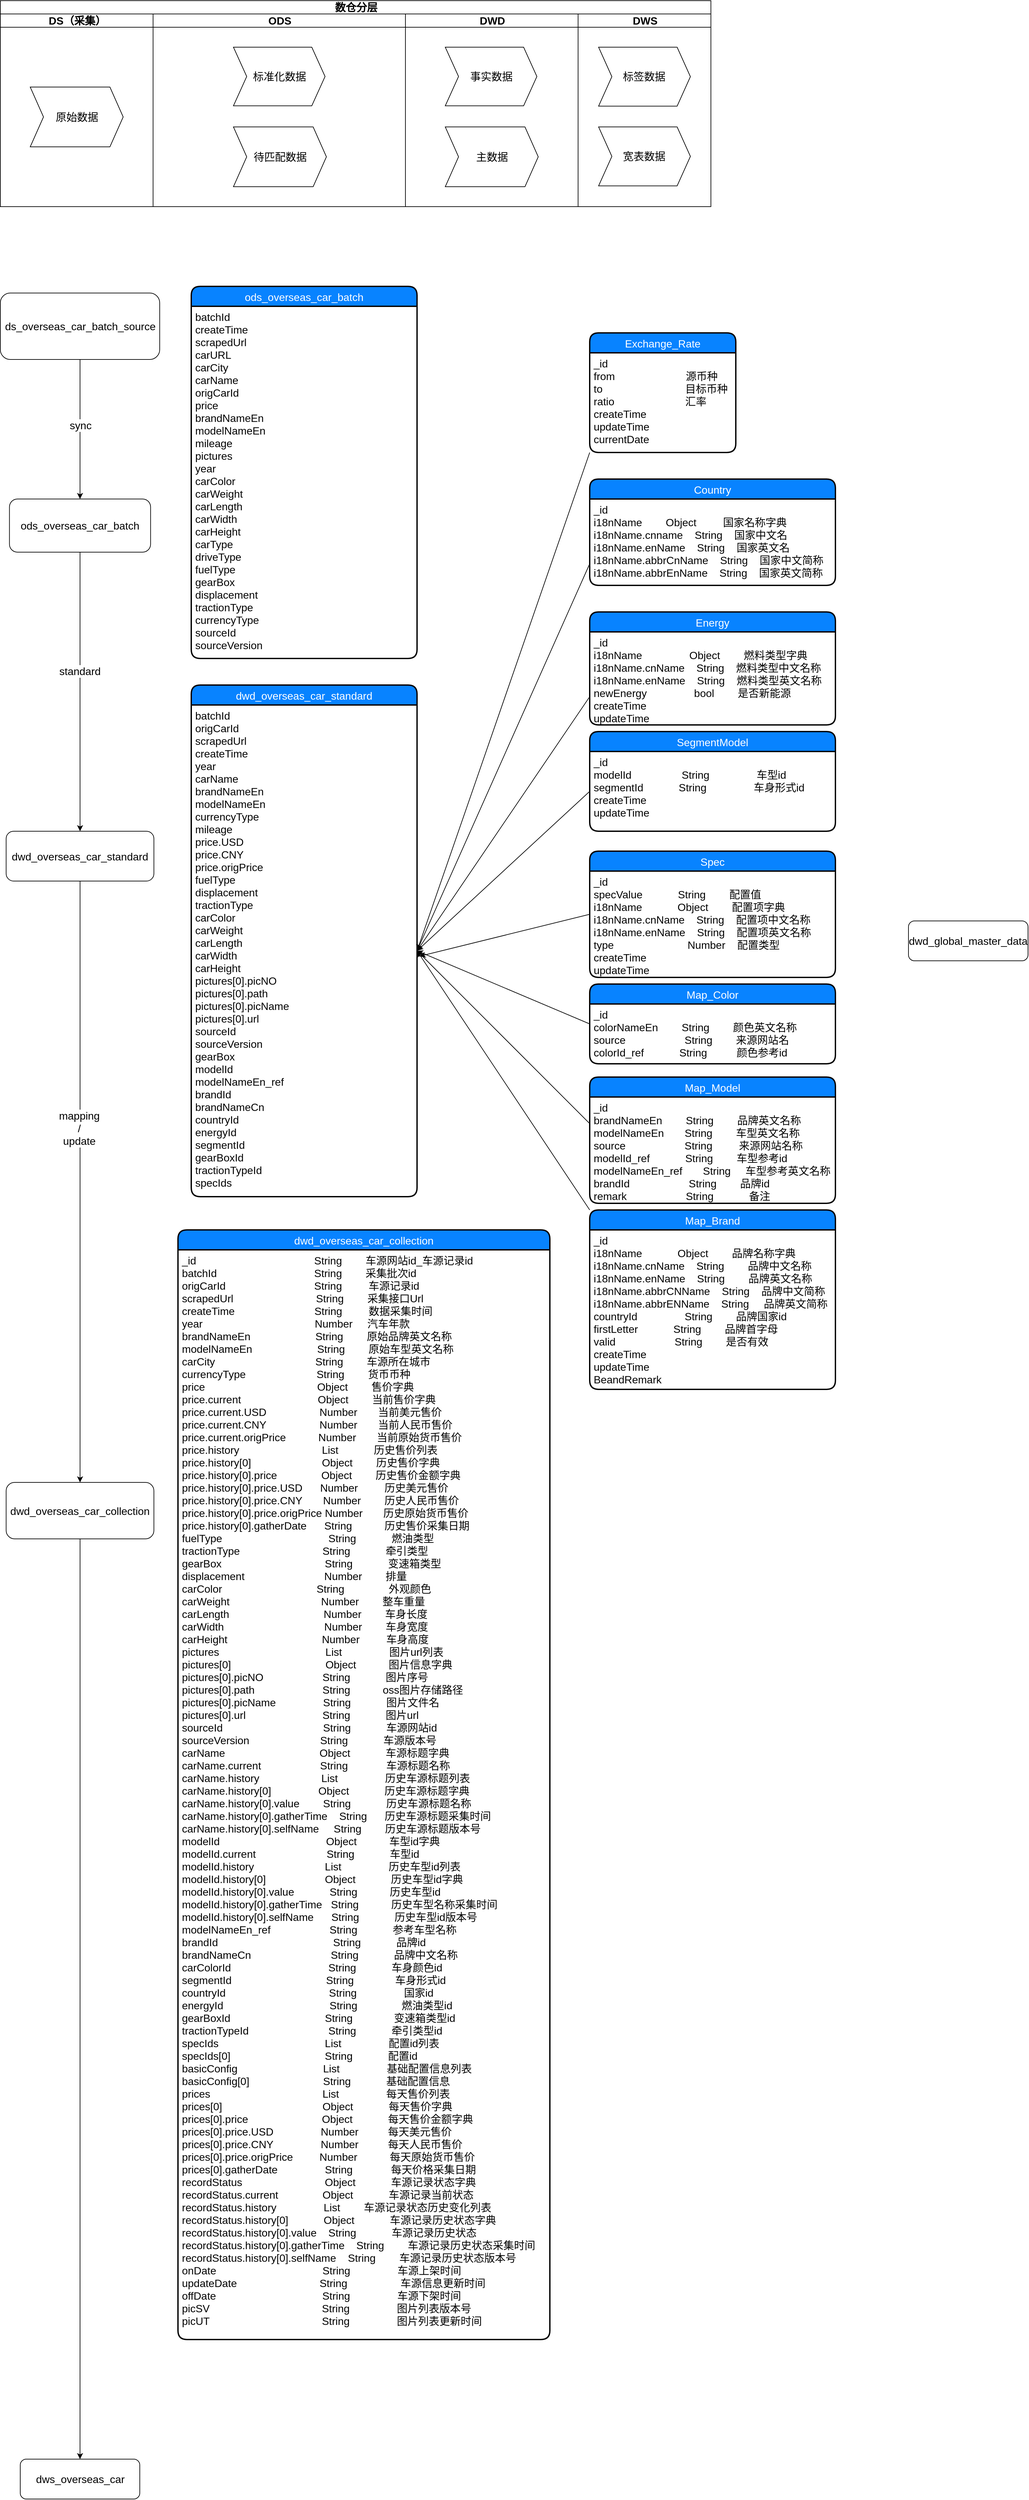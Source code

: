 <mxfile version="21.8.0" type="github">
  <diagram id="1ojzTriwA27ISL8A96Mt" name="第 1 页">
    <mxGraphModel dx="1638" dy="2060" grid="1" gridSize="10" guides="1" tooltips="1" connect="1" arrows="1" fold="1" page="1" pageScale="1" pageWidth="827" pageHeight="1169" math="0" shadow="0">
      <root>
        <mxCell id="0" />
        <mxCell id="1" parent="0" />
        <mxCell id="94eqQ5V6Z24osNXofkiP-18" style="edgeStyle=orthogonalEdgeStyle;rounded=0;orthogonalLoop=1;jettySize=auto;html=1;exitX=0.5;exitY=1;exitDx=0;exitDy=0;fontSize=16;" parent="1" source="94eqQ5V6Z24osNXofkiP-51" target="94eqQ5V6Z24osNXofkiP-53" edge="1">
          <mxGeometry relative="1" as="geometry">
            <mxPoint x="142.5" y="490" as="sourcePoint" />
            <mxPoint x="142.5" y="880" as="targetPoint" />
          </mxGeometry>
        </mxCell>
        <mxCell id="94eqQ5V6Z24osNXofkiP-11" value="" style="endArrow=classic;html=1;rounded=0;exitX=0.5;exitY=1;exitDx=0;exitDy=0;entryX=0.5;entryY=0;entryDx=0;entryDy=0;fontSize=16;" parent="1" source="94eqQ5V6Z24osNXofkiP-50" target="94eqQ5V6Z24osNXofkiP-51" edge="1">
          <mxGeometry relative="1" as="geometry">
            <mxPoint x="142.5" y="192.5" as="sourcePoint" />
            <mxPoint x="142.5" y="390" as="targetPoint" />
          </mxGeometry>
        </mxCell>
        <mxCell id="94eqQ5V6Z24osNXofkiP-41" value="sync" style="edgeLabel;html=1;align=center;verticalAlign=middle;resizable=0;points=[];fontSize=16;" parent="94eqQ5V6Z24osNXofkiP-11" vertex="1" connectable="0">
          <mxGeometry x="-0.14" y="3" relative="1" as="geometry">
            <mxPoint x="-3" y="8" as="offset" />
          </mxGeometry>
        </mxCell>
        <mxCell id="94eqQ5V6Z24osNXofkiP-21" style="edgeStyle=orthogonalEdgeStyle;rounded=0;orthogonalLoop=1;jettySize=auto;html=1;startArrow=none;fontSize=16;" parent="1" source="94eqQ5V6Z24osNXofkiP-54" target="94eqQ5V6Z24osNXofkiP-55" edge="1">
          <mxGeometry relative="1" as="geometry">
            <mxPoint x="142.5" y="1735" as="sourcePoint" />
            <mxPoint x="142.5" y="2200" as="targetPoint" />
          </mxGeometry>
        </mxCell>
        <mxCell id="94eqQ5V6Z24osNXofkiP-38" style="edgeStyle=orthogonalEdgeStyle;rounded=0;orthogonalLoop=1;jettySize=auto;html=1;fontSize=16;" parent="1" source="94eqQ5V6Z24osNXofkiP-53" target="94eqQ5V6Z24osNXofkiP-54" edge="1">
          <mxGeometry relative="1" as="geometry">
            <mxPoint x="142.5" y="980" as="sourcePoint" />
            <mxPoint x="142.5" y="1635" as="targetPoint" />
          </mxGeometry>
        </mxCell>
        <mxCell id="94eqQ5V6Z24osNXofkiP-39" value="mapping&lt;br style=&quot;font-size: 16px;&quot;&gt;/&lt;br style=&quot;font-size: 16px;&quot;&gt;update" style="edgeLabel;html=1;align=center;verticalAlign=middle;resizable=0;points=[];fontSize=16;" parent="94eqQ5V6Z24osNXofkiP-38" vertex="1" connectable="0">
          <mxGeometry x="-0.179" y="-2" relative="1" as="geometry">
            <mxPoint as="offset" />
          </mxGeometry>
        </mxCell>
        <mxCell id="94eqQ5V6Z24osNXofkiP-19" value="standard" style="edgeLabel;resizable=0;html=1;align=center;verticalAlign=middle;fontSize=16;" parent="1" connectable="0" vertex="1">
          <mxGeometry x="142.5" y="670" as="geometry">
            <mxPoint x="-1" y="-1" as="offset" />
          </mxGeometry>
        </mxCell>
        <mxCell id="94eqQ5V6Z24osNXofkiP-27" value="ods_overseas_car_batch" style="swimlane;childLayout=stackLayout;horizontal=1;startSize=30;horizontalStack=0;rounded=1;fontSize=16;fontStyle=0;strokeWidth=2;resizeParent=0;resizeLast=1;shadow=0;dashed=0;align=center;fontColor=#FFFFFF;fillColor=#0883FF;" parent="1" vertex="1">
          <mxGeometry x="310" y="90" width="340" height="560" as="geometry" />
        </mxCell>
        <mxCell id="94eqQ5V6Z24osNXofkiP-28" value="batchId&#xa;createTime&#xa;scrapedUrl&#xa;carURL&#xa;carCity&#xa;carName&#xa;origCarId&#xa;price&#xa;brandNameEn&#xa;modelNameEn&#xa;mileage&#xa;pictures&#xa;year&#xa;carColor&#xa;carWeight&#xa;carLength&#xa;carWidth&#xa;carHeight&#xa;carType&#xa;driveType&#xa;fuelType&#xa;gearBox&#xa;displacement&#xa;tractionType&#xa;currencyType&#xa;sourceId&#xa;sourceVersion&#xa;&#xa;" style="align=left;strokeColor=none;fillColor=none;spacingLeft=4;fontSize=16;verticalAlign=top;resizable=0;rotatable=0;part=1;fontColor=#030303;" parent="94eqQ5V6Z24osNXofkiP-27" vertex="1">
          <mxGeometry y="30" width="340" height="530" as="geometry" />
        </mxCell>
        <mxCell id="94eqQ5V6Z24osNXofkiP-31" value="dwd_overseas_car_standard" style="swimlane;childLayout=stackLayout;horizontal=1;startSize=30;horizontalStack=0;rounded=1;fontSize=16;fontStyle=0;strokeWidth=2;resizeParent=0;resizeLast=1;shadow=0;dashed=0;align=center;fontColor=#FFFFFF;fillColor=#0883FF;" parent="1" vertex="1">
          <mxGeometry x="310" y="690" width="340" height="770" as="geometry" />
        </mxCell>
        <mxCell id="94eqQ5V6Z24osNXofkiP-32" value="batchId&#xa;origCarId&#xa;scrapedUrl&#xa;createTime&#xa;year&#xa;carName&#xa;brandNameEn&#xa;modelNameEn&#xa;currencyType&#xa;mileage&#xa;price.USD&#xa;price.CNY&#xa;price.origPrice&#xa;fuelType&#xa;displacement&#xa;tractionType&#xa;carColor&#xa;carWeight&#xa;carLength&#xa;carWidth&#xa;carHeight&#xa;pictures[0].picNO&#xa;pictures[0].path&#xa;pictures[0].picName&#xa;pictures[0].url&#xa;sourceId&#xa;sourceVersion&#xa;gearBox&#xa;modelId&#xa;modelNameEn_ref&#xa;brandId&#xa;brandNameCn&#xa;countryId&#xa;energyId&#xa;segmentId&#xa;gearBoxId&#xa;tractionTypeId&#xa;specIds&#xa;" style="align=left;strokeColor=none;fillColor=none;spacingLeft=4;fontSize=16;verticalAlign=top;resizable=0;rotatable=0;part=1;fontColor=#030303;" parent="94eqQ5V6Z24osNXofkiP-31" vertex="1">
          <mxGeometry y="30" width="340" height="740" as="geometry" />
        </mxCell>
        <mxCell id="94eqQ5V6Z24osNXofkiP-45" value="dwd_overseas_car_collection" style="swimlane;childLayout=stackLayout;horizontal=1;startSize=30;horizontalStack=0;rounded=1;fontSize=16;fontStyle=0;strokeWidth=2;resizeParent=0;resizeLast=1;shadow=0;dashed=0;align=center;fontColor=#FFFFFF;fillColor=#0883FF;" parent="1" vertex="1">
          <mxGeometry x="290" y="1510" width="560" height="1670" as="geometry" />
        </mxCell>
        <mxCell id="94eqQ5V6Z24osNXofkiP-46" value="_id                                        String        车源网站id_车源记录id&#xa;batchId                                 String        采集批次id&#xa;origCarId                              String            车源记录id&#xa;scrapedUrl                            String        采集接口Url&#xa;createTime                           String         数据采集时间&#xa;year                                      Number     汽车年款&#xa;brandNameEn                      String        原始品牌英文名称&#xa;modelNameEn                      String        原始车型英文名称&#xa;carCity                                  String        车源所在城市&#xa;currencyType                        String        货币币种&#xa;price                                      Object        售价字典&#xa;price.current                          Object        当前售价字典&#xa;price.current.USD                  Number       当前美元售价&#xa;price.current.CNY                  Number       当前人民币售价&#xa;price.current.origPrice           Number       当前原始货币售价&#xa;price.history                            List            历史售价列表&#xa;price.history[0]                        Object        历史售价字典&#xa;price.history[0].price               Object        历史售价金额字典&#xa;price.history[0].price.USD      Number         历史美元售价&#xa;price.history[0].price.CNY       Number        历史人民币售价&#xa;price.history[0].price.origPrice Number       历史原始货币售价&#xa;price.history[0].gatherDate      String           历史售价采集日期&#xa;fuelType                                    String            燃油类型&#xa;tractionType                            String            牵引类型&#xa;gearBox                                   String            变速箱类型&#xa;displacement                           Number        排量&#xa;carColor                                String               外观颜色&#xa;carWeight                               Number        整车重量&#xa;carLength                                Number        车身长度&#xa;carWidth                                  Number        车身宽度&#xa;carHeight                                Number         车身高度&#xa;pictures                                    List                图片url列表&#xa;pictures[0]                                Object           图片信息字典&#xa;pictures[0].picNO                    String            图片序号&#xa;pictures[0].path                       String           oss图片存储路径&#xa;pictures[0].picName                String            图片文件名&#xa;pictures[0].url                          String            图片url&#xa;sourceId                                  String            车源网站id&#xa;sourceVersion                        String            车源版本号&#xa;carName                                Object            车源标题字典&#xa;carName.current                    String             车源标题名称&#xa;carName.history                     List                历史车源标题列表&#xa;carName.history[0]                Object            历史车源标题字典&#xa;carName.history[0].value        String            历史车源标题名称&#xa;carName.history[0].gatherTime    String      历史车源标题采集时间&#xa;carName.history[0].selfName     String        历史车源标题版本号&#xa;modelId                                    Object           车型id字典&#xa;modelId.current                        String            车型id&#xa;modelId.history                        List                历史车型id列表&#xa;modelId.history[0]                    Object            历史车型id字典&#xa;modelId.history[0].value            String           历史车型id&#xa;modelId.history[0].gatherTime   String           历史车型名称采集时间&#xa;modelId.history[0].selfName      String            历史车型id版本号&#xa;modelNameEn_ref                    String            参考车型名称&#xa;brandId                                       String            品牌id&#xa;brandNameCn                           String            品牌中文名称&#xa;carColorId                                 String            车身颜色id&#xa;segmentId                                String              车身形式id&#xa;countryId                                   String                国家id&#xa;energyId                                    String               燃油类型id&#xa;gearBoxId                                String              变速箱类型id&#xa;tractionTypeId                           String            牵引类型id&#xa;specIds                                    List                配置id列表&#xa;specIds[0]                                String            配置id&#xa;basicConfig                             List                基础配置信息列表&#xa;basicConfig[0]                         String            基础配置信息   &#xa;prices                                      List                每天售价列表&#xa;prices[0]                                  Object            每天售价字典&#xa;prices[0].price                         Object            每天售价金额字典&#xa;prices[0].price.USD                Number          每天美元售价&#xa;prices[0].price.CNY                Number          每天人民币售价&#xa;prices[0].price.origPrice         Number           每天原始货币售价&#xa;prices[0].gatherDate                String             每天价格采集日期&#xa;recordStatus                            Object            车源记录状态字典&#xa;recordStatus.current               Object            车源记录当前状态&#xa;recordStatus.history                List        车源记录状态历史变化列表&#xa;recordStatus.history[0]            Object            车源记录历史状态字典&#xa;recordStatus.history[0].value    String            车源记录历史状态&#xa;recordStatus.history[0].gatherTime    String        车源记录历史状态采集时间&#xa;recordStatus.history[0].selfName    String        车源记录历史状态版本号&#xa;onDate                                    String                车源上架时间&#xa;updateDate                            String                  车源信息更新时间&#xa;offDate                                    String                车源下架时间&#xa;picSV                                      String                图片列表版本号&#xa;picUT                                      String                图片列表更新时间&#xa;" style="align=left;strokeColor=none;fillColor=none;spacingLeft=4;fontSize=16;verticalAlign=top;resizable=0;rotatable=0;part=1;fontColor=#030303;" parent="94eqQ5V6Z24osNXofkiP-45" vertex="1">
          <mxGeometry y="30" width="560" height="1640" as="geometry" />
        </mxCell>
        <mxCell id="94eqQ5V6Z24osNXofkiP-50" value="ds_overseas_car_batch_source" style="rounded=1;whiteSpace=wrap;html=1;fontSize=16;" parent="1" vertex="1">
          <mxGeometry x="22.5" y="100" width="240" height="100" as="geometry" />
        </mxCell>
        <mxCell id="94eqQ5V6Z24osNXofkiP-51" value="ods_overseas_car_batch" style="rounded=1;whiteSpace=wrap;html=1;fontSize=16;" parent="1" vertex="1">
          <mxGeometry x="36.25" y="410" width="212.5" height="80" as="geometry" />
        </mxCell>
        <mxCell id="94eqQ5V6Z24osNXofkiP-53" value="dwd_overseas_car_standard" style="rounded=1;whiteSpace=wrap;html=1;fontSize=16;" parent="1" vertex="1">
          <mxGeometry x="31.25" y="910" width="222.5" height="75" as="geometry" />
        </mxCell>
        <mxCell id="94eqQ5V6Z24osNXofkiP-54" value="dwd_overseas_car_collection" style="rounded=1;whiteSpace=wrap;html=1;fontSize=16;" parent="1" vertex="1">
          <mxGeometry x="31.25" y="1890" width="222.5" height="85" as="geometry" />
        </mxCell>
        <mxCell id="94eqQ5V6Z24osNXofkiP-55" value="dws_overseas_car" style="rounded=1;whiteSpace=wrap;html=1;fontSize=16;" parent="1" vertex="1">
          <mxGeometry x="52.5" y="3360" width="180" height="60" as="geometry" />
        </mxCell>
        <mxCell id="94eqQ5V6Z24osNXofkiP-67" style="edgeStyle=none;rounded=0;orthogonalLoop=1;jettySize=auto;html=1;exitX=0;exitY=0.75;exitDx=0;exitDy=0;entryX=1;entryY=0.5;entryDx=0;entryDy=0;fontSize=16;" parent="1" source="94eqQ5V6Z24osNXofkiP-135" target="94eqQ5V6Z24osNXofkiP-32" edge="1">
          <mxGeometry relative="1" as="geometry">
            <mxPoint x="680" y="680" as="sourcePoint" />
            <mxPoint x="610" y="920" as="targetPoint" />
          </mxGeometry>
        </mxCell>
        <mxCell id="94eqQ5V6Z24osNXofkiP-70" style="edgeStyle=none;rounded=0;orthogonalLoop=1;jettySize=auto;html=1;exitX=0;exitY=0.75;exitDx=0;exitDy=0;entryX=1;entryY=0.5;entryDx=0;entryDy=0;fontSize=16;" parent="1" source="94eqQ5V6Z24osNXofkiP-136" target="94eqQ5V6Z24osNXofkiP-32" edge="1">
          <mxGeometry relative="1" as="geometry">
            <mxPoint x="680" y="790" as="sourcePoint" />
            <mxPoint x="620" y="960" as="targetPoint" />
          </mxGeometry>
        </mxCell>
        <mxCell id="94eqQ5V6Z24osNXofkiP-73" style="edgeStyle=none;rounded=0;orthogonalLoop=1;jettySize=auto;html=1;exitX=0;exitY=0.5;exitDx=0;exitDy=0;entryX=1;entryY=0.5;entryDx=0;entryDy=0;fontSize=16;" parent="1" source="94eqQ5V6Z24osNXofkiP-139" target="94eqQ5V6Z24osNXofkiP-32" edge="1">
          <mxGeometry relative="1" as="geometry">
            <mxPoint x="680" y="900" as="sourcePoint" />
          </mxGeometry>
        </mxCell>
        <mxCell id="94eqQ5V6Z24osNXofkiP-74" style="edgeStyle=none;rounded=0;orthogonalLoop=1;jettySize=auto;html=1;exitX=0;exitY=0.5;exitDx=0;exitDy=0;entryX=1.011;entryY=0.511;entryDx=0;entryDy=0;entryPerimeter=0;fontSize=16;" parent="1" source="94eqQ5V6Z24osNXofkiP-142" target="94eqQ5V6Z24osNXofkiP-32" edge="1">
          <mxGeometry relative="1" as="geometry">
            <mxPoint x="680" y="1010" as="sourcePoint" />
          </mxGeometry>
        </mxCell>
        <mxCell id="94eqQ5V6Z24osNXofkiP-62" style="rounded=0;orthogonalLoop=1;jettySize=auto;html=1;exitX=0;exitY=1;exitDx=0;exitDy=0;entryX=1;entryY=0.5;entryDx=0;entryDy=0;fontSize=16;" parent="1" source="94eqQ5V6Z24osNXofkiP-131" target="94eqQ5V6Z24osNXofkiP-32" edge="1">
          <mxGeometry relative="1" as="geometry">
            <mxPoint x="680" y="570" as="sourcePoint" />
          </mxGeometry>
        </mxCell>
        <mxCell id="94eqQ5V6Z24osNXofkiP-75" style="edgeStyle=none;rounded=0;orthogonalLoop=1;jettySize=auto;html=1;exitX=0;exitY=0.5;exitDx=0;exitDy=0;entryX=1;entryY=0.5;entryDx=0;entryDy=0;fontSize=16;" parent="1" source="94eqQ5V6Z24osNXofkiP-144" target="94eqQ5V6Z24osNXofkiP-32" edge="1">
          <mxGeometry relative="1" as="geometry">
            <mxPoint x="680" y="1120" as="sourcePoint" />
          </mxGeometry>
        </mxCell>
        <mxCell id="94eqQ5V6Z24osNXofkiP-79" style="edgeStyle=none;rounded=0;orthogonalLoop=1;jettySize=auto;html=1;exitX=0;exitY=0.25;exitDx=0;exitDy=0;entryX=1;entryY=0.5;entryDx=0;entryDy=0;fontSize=16;" parent="1" source="94eqQ5V6Z24osNXofkiP-147" target="94eqQ5V6Z24osNXofkiP-32" edge="1">
          <mxGeometry relative="1" as="geometry">
            <mxPoint x="680" y="1230" as="sourcePoint" />
          </mxGeometry>
        </mxCell>
        <mxCell id="94eqQ5V6Z24osNXofkiP-80" style="edgeStyle=none;rounded=0;orthogonalLoop=1;jettySize=auto;html=1;exitX=0;exitY=0;exitDx=0;exitDy=0;entryX=1;entryY=0.5;entryDx=0;entryDy=0;fontSize=16;" parent="1" source="94eqQ5V6Z24osNXofkiP-148" target="94eqQ5V6Z24osNXofkiP-32" edge="1">
          <mxGeometry relative="1" as="geometry">
            <mxPoint x="680" y="1340" as="sourcePoint" />
          </mxGeometry>
        </mxCell>
        <mxCell id="94eqQ5V6Z24osNXofkiP-82" value="dwd_global_master_data" style="rounded=1;whiteSpace=wrap;html=1;fontSize=16;" parent="1" vertex="1">
          <mxGeometry x="1390" y="1045" width="180" height="60" as="geometry" />
        </mxCell>
        <mxCell id="94eqQ5V6Z24osNXofkiP-101" value="数仓分层" style="swimlane;childLayout=stackLayout;resizeParent=1;resizeParentMax=0;startSize=20;html=1;fontSize=16;" parent="1" vertex="1">
          <mxGeometry x="22.5" y="-340" width="1070" height="310" as="geometry" />
        </mxCell>
        <mxCell id="94eqQ5V6Z24osNXofkiP-102" value="DS（采集）" style="swimlane;startSize=20;html=1;fontSize=16;" parent="94eqQ5V6Z24osNXofkiP-101" vertex="1">
          <mxGeometry y="20" width="230" height="290" as="geometry" />
        </mxCell>
        <mxCell id="94eqQ5V6Z24osNXofkiP-93" value="原始数据" style="shape=step;perimeter=stepPerimeter;fixedSize=1;points=[];whiteSpace=wrap;html=1;container=0;fontSize=16;" parent="94eqQ5V6Z24osNXofkiP-102" vertex="1">
          <mxGeometry x="45" y="110" width="140" height="90" as="geometry" />
        </mxCell>
        <mxCell id="94eqQ5V6Z24osNXofkiP-103" value="ODS" style="swimlane;startSize=20;html=1;fontSize=16;" parent="94eqQ5V6Z24osNXofkiP-101" vertex="1">
          <mxGeometry x="230" y="20" width="380" height="290" as="geometry" />
        </mxCell>
        <mxCell id="94eqQ5V6Z24osNXofkiP-115" value="待匹配数据" style="shape=step;perimeter=stepPerimeter;fixedSize=1;points=[];whiteSpace=wrap;html=1;container=0;fillColor=#FFFFFF;fontSize=16;" parent="94eqQ5V6Z24osNXofkiP-103" vertex="1">
          <mxGeometry x="121.02" y="170" width="140" height="90" as="geometry" />
        </mxCell>
        <mxCell id="94eqQ5V6Z24osNXofkiP-94" value="标准化数据" style="shape=step;perimeter=stepPerimeter;fixedSize=1;points=[];whiteSpace=wrap;html=1;container=0;fontSize=16;" parent="94eqQ5V6Z24osNXofkiP-103" vertex="1">
          <mxGeometry x="121.02" y="50" width="137.959" height="88.25" as="geometry" />
        </mxCell>
        <mxCell id="94eqQ5V6Z24osNXofkiP-104" value="DWD" style="swimlane;startSize=20;html=1;fontSize=16;" parent="94eqQ5V6Z24osNXofkiP-101" vertex="1">
          <mxGeometry x="610" y="20" width="260" height="290" as="geometry" />
        </mxCell>
        <mxCell id="94eqQ5V6Z24osNXofkiP-116" value="主数据" style="shape=step;perimeter=stepPerimeter;fixedSize=1;points=[];whiteSpace=wrap;html=1;container=0;fontSize=16;" parent="94eqQ5V6Z24osNXofkiP-104" vertex="1">
          <mxGeometry x="60" y="170" width="140" height="90" as="geometry" />
        </mxCell>
        <mxCell id="94eqQ5V6Z24osNXofkiP-96" value="事实数据" style="shape=step;perimeter=stepPerimeter;fixedSize=1;points=[];whiteSpace=wrap;html=1;container=0;fontSize=16;" parent="94eqQ5V6Z24osNXofkiP-104" vertex="1">
          <mxGeometry x="60.001" y="50" width="137.959" height="88.25" as="geometry" />
        </mxCell>
        <mxCell id="94eqQ5V6Z24osNXofkiP-114" value="DWS" style="swimlane;startSize=20;html=1;fontSize=16;" parent="94eqQ5V6Z24osNXofkiP-101" vertex="1">
          <mxGeometry x="870" y="20" width="200" height="290" as="geometry" />
        </mxCell>
        <mxCell id="94eqQ5V6Z24osNXofkiP-97" value="标签数据" style="shape=step;perimeter=stepPerimeter;fixedSize=1;points=[];whiteSpace=wrap;html=1;container=0;fontSize=16;" parent="94eqQ5V6Z24osNXofkiP-114" vertex="1">
          <mxGeometry x="30.87" y="50" width="138.25" height="88.75" as="geometry" />
        </mxCell>
        <mxCell id="yBEJ7bYbTIXl4n-bQ5gH-1" value="宽表数据" style="shape=step;perimeter=stepPerimeter;fixedSize=1;points=[];whiteSpace=wrap;html=1;container=0;fontSize=16;" vertex="1" parent="94eqQ5V6Z24osNXofkiP-114">
          <mxGeometry x="30.88" y="170" width="138.25" height="88.75" as="geometry" />
        </mxCell>
        <mxCell id="94eqQ5V6Z24osNXofkiP-130" value="Exchange_Rate" style="swimlane;childLayout=stackLayout;horizontal=1;startSize=30;horizontalStack=0;rounded=1;fontSize=16;fontStyle=0;strokeWidth=2;resizeParent=0;resizeLast=1;shadow=0;dashed=0;align=center;fontColor=#FFFFFF;fillColor=#0883FF;" parent="1" vertex="1">
          <mxGeometry x="910" y="160" width="220" height="180" as="geometry" />
        </mxCell>
        <mxCell id="94eqQ5V6Z24osNXofkiP-131" value="_id&#xa;from                        源币种&#xa;to                            目标币种&#xa;ratio                        汇率&#xa;createTime&#xa;updateTime&#xa;currentDate" style="align=left;strokeColor=none;fillColor=none;spacingLeft=4;fontSize=16;verticalAlign=top;resizable=0;rotatable=0;part=1;fontColor=#030303;" parent="94eqQ5V6Z24osNXofkiP-130" vertex="1">
          <mxGeometry y="30" width="220" height="150" as="geometry" />
        </mxCell>
        <mxCell id="94eqQ5V6Z24osNXofkiP-134" value="Country" style="swimlane;childLayout=stackLayout;horizontal=1;startSize=30;horizontalStack=0;rounded=1;fontSize=16;fontStyle=0;strokeWidth=2;resizeParent=0;resizeLast=1;shadow=0;dashed=0;align=center;fontColor=#FFFFFF;fillColor=#0883FF;" parent="1" vertex="1">
          <mxGeometry x="910" y="380" width="370" height="160" as="geometry" />
        </mxCell>
        <mxCell id="94eqQ5V6Z24osNXofkiP-135" value="_id&#xa;i18nName        Object         国家名称字典&#xa;i18nName.cnname    String    国家中文名&#xa;i18nName.enName    String    国家英文名&#xa;i18nName.abbrCnName    String    国家中文简称&#xa;i18nName.abbrEnName    String    国家英文简称&#xa;" style="align=left;strokeColor=none;fillColor=none;spacingLeft=4;fontSize=16;verticalAlign=top;resizable=0;rotatable=0;part=1;fontColor=#030303;" parent="94eqQ5V6Z24osNXofkiP-134" vertex="1">
          <mxGeometry y="30" width="370" height="130" as="geometry" />
        </mxCell>
        <mxCell id="94eqQ5V6Z24osNXofkiP-136" value="Energy" style="swimlane;childLayout=stackLayout;horizontal=1;startSize=30;horizontalStack=0;rounded=1;fontSize=16;fontStyle=0;strokeWidth=2;resizeParent=0;resizeLast=1;shadow=0;dashed=0;align=center;fontColor=#FFFFFF;fillColor=#0883FF;" parent="1" vertex="1">
          <mxGeometry x="910" y="580" width="370" height="170" as="geometry" />
        </mxCell>
        <mxCell id="94eqQ5V6Z24osNXofkiP-137" value="_id&#xa;i18nName                Object        燃料类型字典&#xa;i18nName.cnName    String    燃料类型中文名称&#xa;i18nName.enName    String    燃料类型英文名称&#xa;newEnergy                bool        是否新能源&#xa;createTime&#xa;updateTime&#xa;" style="align=left;strokeColor=none;fillColor=none;spacingLeft=4;fontSize=16;verticalAlign=top;resizable=0;rotatable=0;part=1;fontColor=#030303;" parent="94eqQ5V6Z24osNXofkiP-136" vertex="1">
          <mxGeometry y="30" width="370" height="140" as="geometry" />
        </mxCell>
        <mxCell id="94eqQ5V6Z24osNXofkiP-138" value="SegmentModel" style="swimlane;childLayout=stackLayout;horizontal=1;startSize=30;horizontalStack=0;rounded=1;fontSize=16;fontStyle=0;strokeWidth=2;resizeParent=0;resizeLast=1;shadow=0;dashed=0;align=center;fontColor=#FFFFFF;fillColor=#0883FF;" parent="1" vertex="1">
          <mxGeometry x="910" y="760" width="370" height="150" as="geometry" />
        </mxCell>
        <mxCell id="94eqQ5V6Z24osNXofkiP-139" value="_id&#xa;modelId                 String                车型id&#xa;segmentId            String                车身形式id&#xa;createTime&#xa;updateTime&#xa;" style="align=left;strokeColor=none;fillColor=none;spacingLeft=4;fontSize=16;verticalAlign=top;resizable=0;rotatable=0;part=1;fontColor=#030303;" parent="94eqQ5V6Z24osNXofkiP-138" vertex="1">
          <mxGeometry y="30" width="370" height="120" as="geometry" />
        </mxCell>
        <mxCell id="94eqQ5V6Z24osNXofkiP-142" value="Spec" style="swimlane;childLayout=stackLayout;horizontal=1;startSize=30;horizontalStack=0;rounded=1;fontSize=16;fontStyle=0;strokeWidth=2;resizeParent=0;resizeLast=1;shadow=0;dashed=0;align=center;fontColor=#FFFFFF;fillColor=#0883FF;" parent="1" vertex="1">
          <mxGeometry x="910" y="940" width="370" height="190" as="geometry" />
        </mxCell>
        <mxCell id="94eqQ5V6Z24osNXofkiP-143" value="_id&#xa;specValue            String        配置值&#xa;i18nName            Object        配置项字典&#xa;i18nName.cnName    String    配置项中文名称&#xa;i18nName.enName    String    配置项英文名称&#xa;type                         Number    配置类型&#xa;createTime  &#xa;updateTime&#xa;" style="align=left;strokeColor=none;fillColor=none;spacingLeft=4;fontSize=16;verticalAlign=top;resizable=0;rotatable=0;part=1;fontColor=#030303;" parent="94eqQ5V6Z24osNXofkiP-142" vertex="1">
          <mxGeometry y="30" width="370" height="160" as="geometry" />
        </mxCell>
        <mxCell id="94eqQ5V6Z24osNXofkiP-144" value="Map_Color" style="swimlane;childLayout=stackLayout;horizontal=1;startSize=30;horizontalStack=0;rounded=1;fontSize=16;fontStyle=0;strokeWidth=2;resizeParent=0;resizeLast=1;shadow=0;dashed=0;align=center;fontColor=#FFFFFF;fillColor=#0883FF;" parent="1" vertex="1">
          <mxGeometry x="910" y="1140" width="370" height="120" as="geometry" />
        </mxCell>
        <mxCell id="94eqQ5V6Z24osNXofkiP-145" value="_id&#xa;colorNameEn        String        颜色英文名称&#xa;source                    String        来源网站名&#xa;colorId_ref            String          颜色参考id&#xa;" style="align=left;strokeColor=none;fillColor=none;spacingLeft=4;fontSize=16;verticalAlign=top;resizable=0;rotatable=0;part=1;fontColor=#030303;" parent="94eqQ5V6Z24osNXofkiP-144" vertex="1">
          <mxGeometry y="30" width="370" height="90" as="geometry" />
        </mxCell>
        <mxCell id="94eqQ5V6Z24osNXofkiP-146" value="Map_Model" style="swimlane;childLayout=stackLayout;horizontal=1;startSize=30;horizontalStack=0;rounded=1;fontSize=16;fontStyle=0;strokeWidth=2;resizeParent=0;resizeLast=1;shadow=0;dashed=0;align=center;fontColor=#FFFFFF;fillColor=#0883FF;" parent="1" vertex="1">
          <mxGeometry x="910" y="1280" width="370" height="190" as="geometry" />
        </mxCell>
        <mxCell id="94eqQ5V6Z24osNXofkiP-147" value="_id&#xa;brandNameEn        String        品牌英文名称&#xa;modelNameEn       String        车型英文名称&#xa;source                    String         来源网站名称&#xa;modelId_ref            String        车型参考id&#xa;modelNameEn_ref       String     车型参考英文名称&#xa;brandId                    String        品牌id&#xa;remark                    String            备注&#xa;" style="align=left;strokeColor=none;fillColor=none;spacingLeft=4;fontSize=16;verticalAlign=top;resizable=0;rotatable=0;part=1;fontColor=#030303;" parent="94eqQ5V6Z24osNXofkiP-146" vertex="1">
          <mxGeometry y="30" width="370" height="160" as="geometry" />
        </mxCell>
        <mxCell id="94eqQ5V6Z24osNXofkiP-148" value="Map_Brand" style="swimlane;childLayout=stackLayout;horizontal=1;startSize=30;horizontalStack=0;rounded=1;fontSize=16;fontStyle=0;strokeWidth=2;resizeParent=0;resizeLast=1;shadow=0;dashed=0;align=center;fontColor=#FFFFFF;fillColor=#0883FF;" parent="1" vertex="1">
          <mxGeometry x="910" y="1480" width="370" height="270" as="geometry" />
        </mxCell>
        <mxCell id="94eqQ5V6Z24osNXofkiP-149" value="_id&#xa;i18nName            Object        品牌名称字典&#xa;i18nName.cnName    String        品牌中文名称&#xa;i18nName.enName    String        品牌英文名称&#xa;i18nName.abbrCNName    String    品牌中文简称&#xa;i18nName.abbrENName    String     品牌英文简称&#xa;countryId                String        品牌国家id&#xa;firstLetter            String        品牌首字母&#xa;valid                    String        是否有效&#xa;createTime        &#xa;updateTime&#xa;BeandRemark" style="align=left;strokeColor=none;fillColor=none;spacingLeft=4;fontSize=16;verticalAlign=top;resizable=0;rotatable=0;part=1;fontColor=#030303;" parent="94eqQ5V6Z24osNXofkiP-148" vertex="1">
          <mxGeometry y="30" width="370" height="240" as="geometry" />
        </mxCell>
      </root>
    </mxGraphModel>
  </diagram>
</mxfile>
